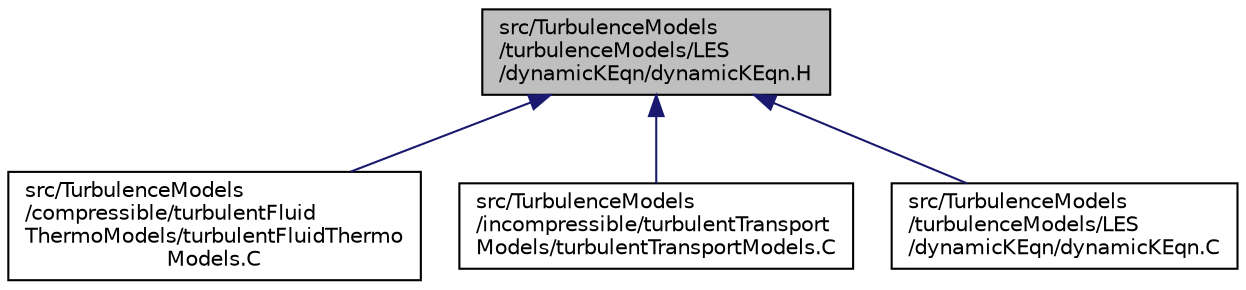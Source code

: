 digraph "src/TurbulenceModels/turbulenceModels/LES/dynamicKEqn/dynamicKEqn.H"
{
  bgcolor="transparent";
  edge [fontname="Helvetica",fontsize="10",labelfontname="Helvetica",labelfontsize="10"];
  node [fontname="Helvetica",fontsize="10",shape=record];
  Node335 [label="src/TurbulenceModels\l/turbulenceModels/LES\l/dynamicKEqn/dynamicKEqn.H",height=0.2,width=0.4,color="black", fillcolor="grey75", style="filled", fontcolor="black"];
  Node335 -> Node336 [dir="back",color="midnightblue",fontsize="10",style="solid",fontname="Helvetica"];
  Node336 [label="src/TurbulenceModels\l/compressible/turbulentFluid\lThermoModels/turbulentFluidThermo\lModels.C",height=0.2,width=0.4,color="black",URL="$a17675.html"];
  Node335 -> Node337 [dir="back",color="midnightblue",fontsize="10",style="solid",fontname="Helvetica"];
  Node337 [label="src/TurbulenceModels\l/incompressible/turbulentTransport\lModels/turbulentTransportModels.C",height=0.2,width=0.4,color="black",URL="$a17735.html"];
  Node335 -> Node338 [dir="back",color="midnightblue",fontsize="10",style="solid",fontname="Helvetica"];
  Node338 [label="src/TurbulenceModels\l/turbulenceModels/LES\l/dynamicKEqn/dynamicKEqn.C",height=0.2,width=0.4,color="black",URL="$a17945.html"];
}
